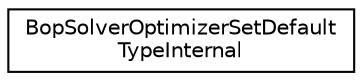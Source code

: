 digraph "Graphical Class Hierarchy"
{
 // LATEX_PDF_SIZE
  edge [fontname="Helvetica",fontsize="10",labelfontname="Helvetica",labelfontsize="10"];
  node [fontname="Helvetica",fontsize="10",shape=record];
  rankdir="LR";
  Node0 [label="BopSolverOptimizerSetDefault\lTypeInternal",height=0.2,width=0.4,color="black", fillcolor="white", style="filled",URL="$structoperations__research_1_1bop_1_1_bop_solver_optimizer_set_default_type_internal.html",tooltip=" "];
}
